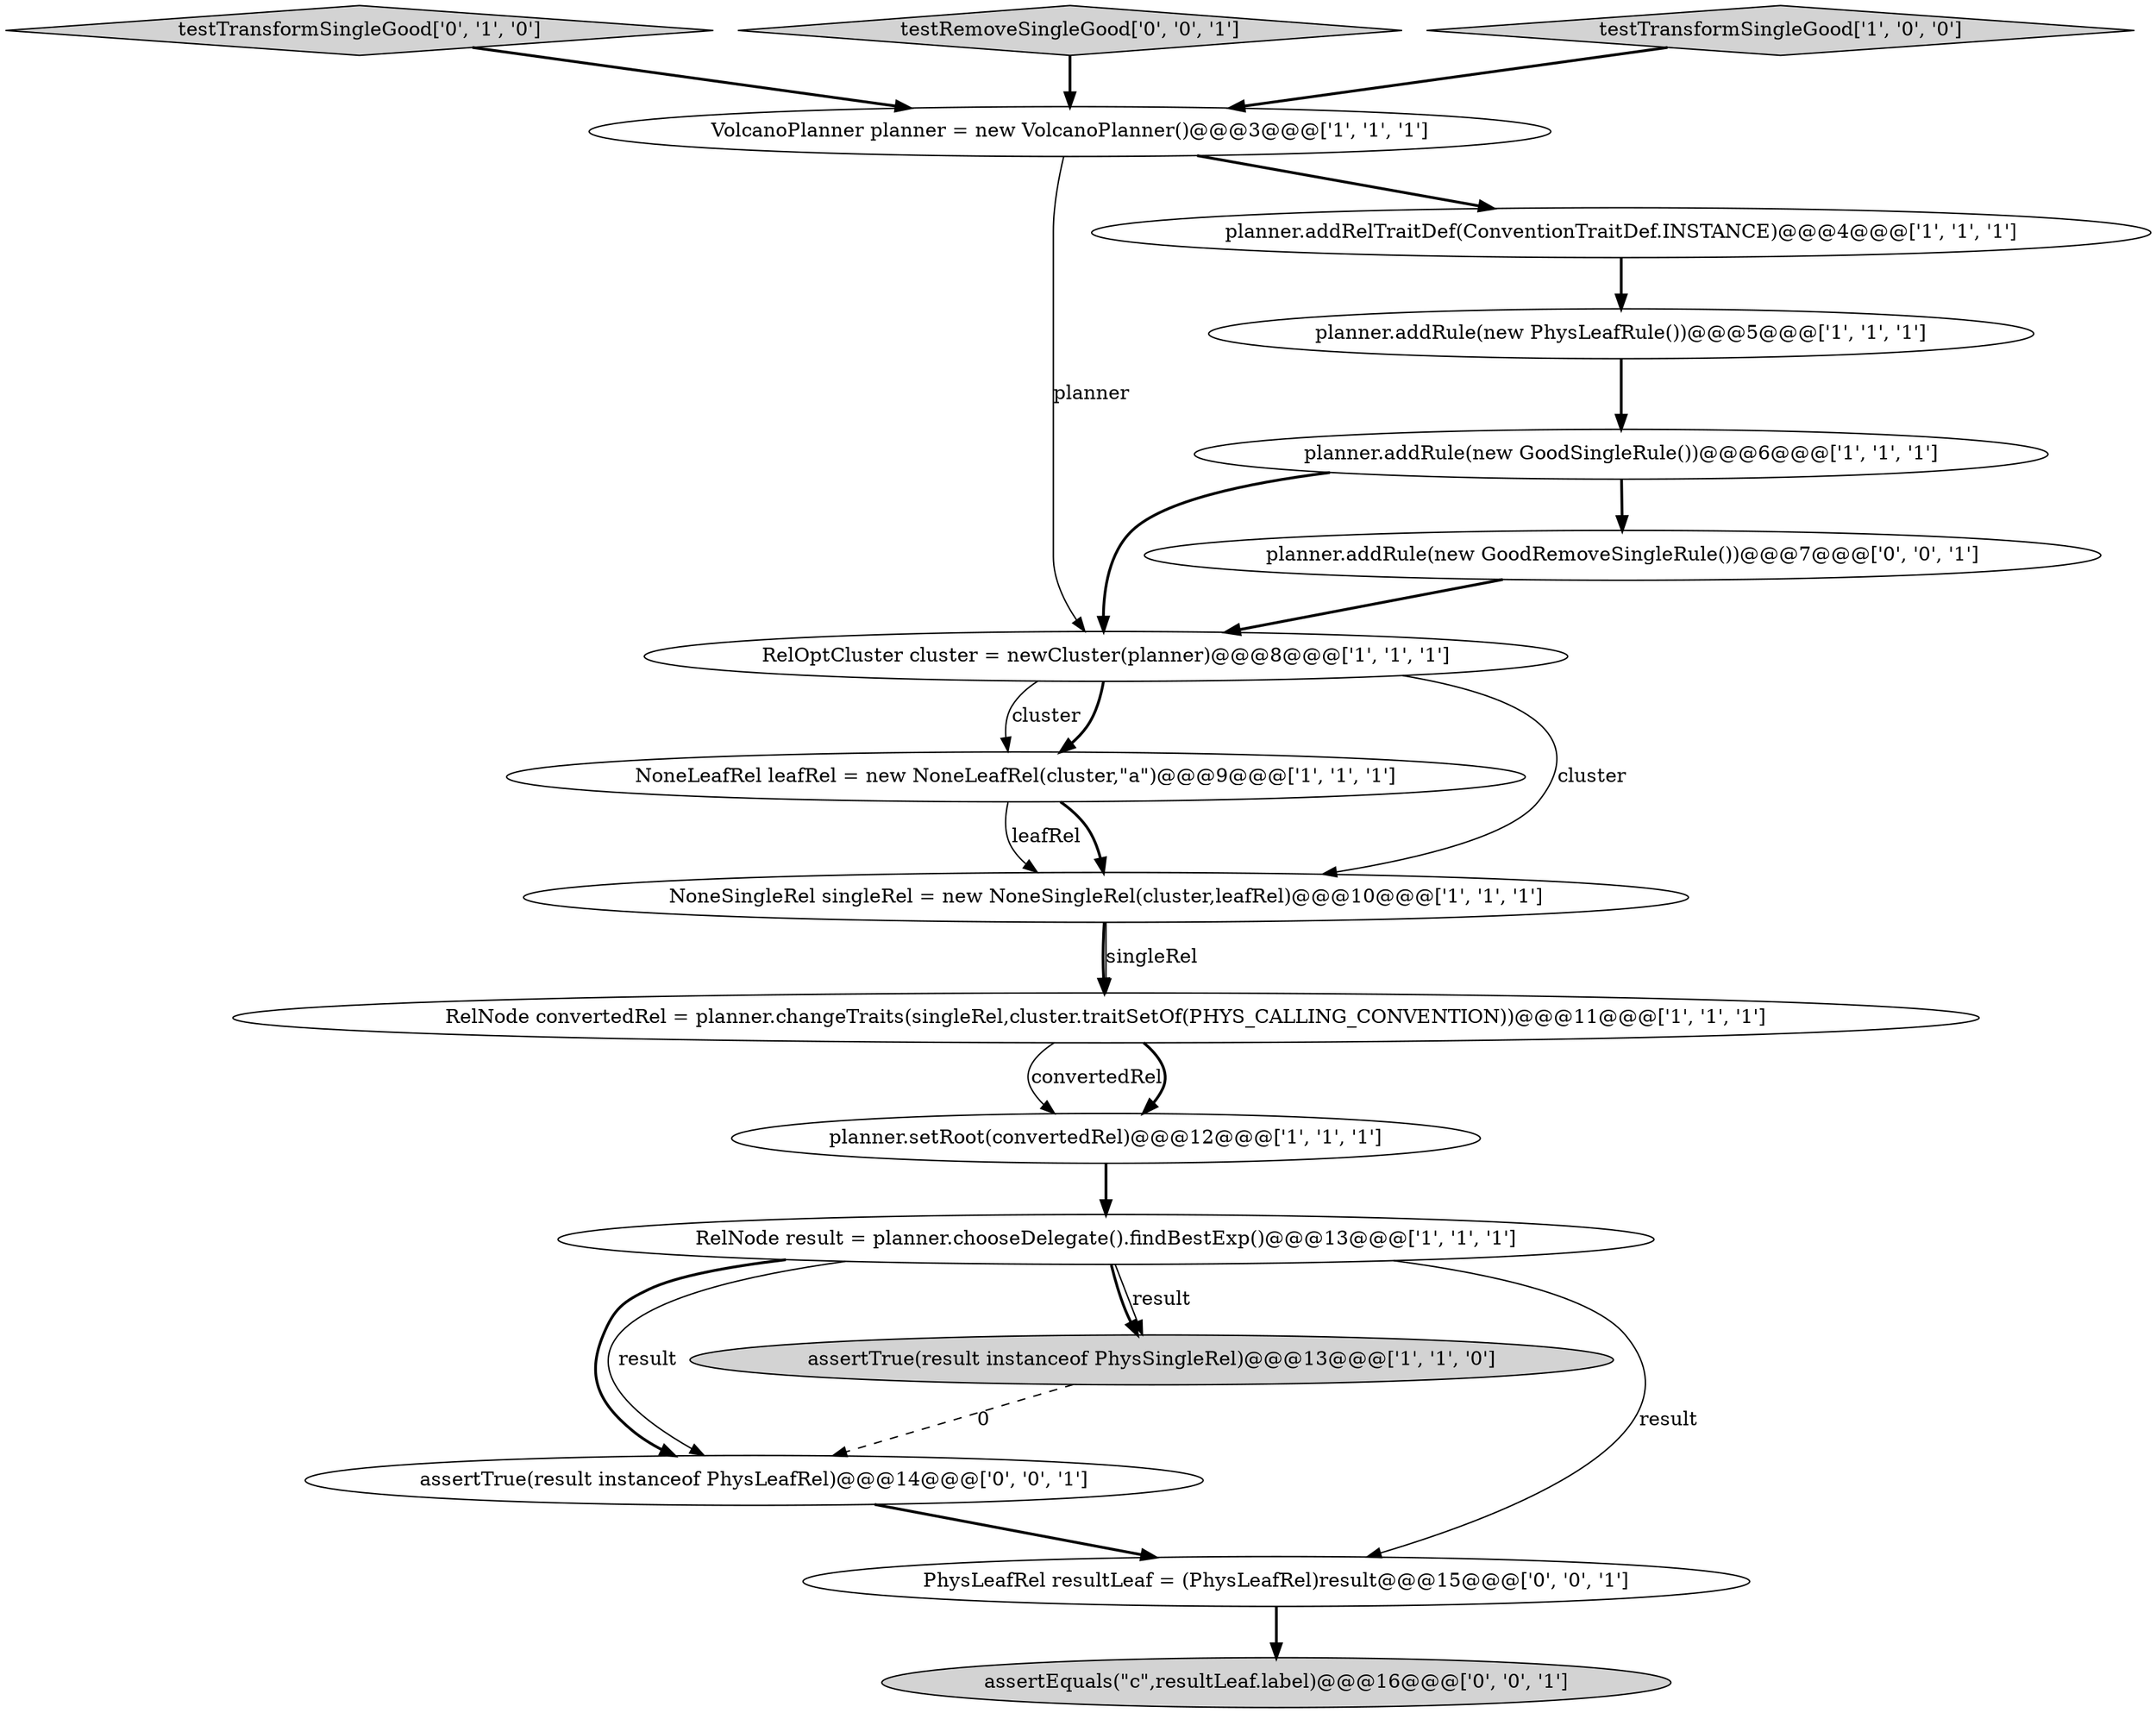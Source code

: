 digraph {
6 [style = filled, label = "RelNode convertedRel = planner.changeTraits(singleRel,cluster.traitSetOf(PHYS_CALLING_CONVENTION))@@@11@@@['1', '1', '1']", fillcolor = white, shape = ellipse image = "AAA0AAABBB1BBB"];
13 [style = filled, label = "assertTrue(result instanceof PhysLeafRel)@@@14@@@['0', '0', '1']", fillcolor = white, shape = ellipse image = "AAA0AAABBB3BBB"];
14 [style = filled, label = "planner.addRule(new GoodRemoveSingleRule())@@@7@@@['0', '0', '1']", fillcolor = white, shape = ellipse image = "AAA0AAABBB3BBB"];
15 [style = filled, label = "PhysLeafRel resultLeaf = (PhysLeafRel)result@@@15@@@['0', '0', '1']", fillcolor = white, shape = ellipse image = "AAA0AAABBB3BBB"];
16 [style = filled, label = "assertEquals(\"c\",resultLeaf.label)@@@16@@@['0', '0', '1']", fillcolor = lightgray, shape = ellipse image = "AAA0AAABBB3BBB"];
2 [style = filled, label = "RelOptCluster cluster = newCluster(planner)@@@8@@@['1', '1', '1']", fillcolor = white, shape = ellipse image = "AAA0AAABBB1BBB"];
12 [style = filled, label = "testTransformSingleGood['0', '1', '0']", fillcolor = lightgray, shape = diamond image = "AAA0AAABBB2BBB"];
8 [style = filled, label = "planner.setRoot(convertedRel)@@@12@@@['1', '1', '1']", fillcolor = white, shape = ellipse image = "AAA0AAABBB1BBB"];
3 [style = filled, label = "NoneLeafRel leafRel = new NoneLeafRel(cluster,\"a\")@@@9@@@['1', '1', '1']", fillcolor = white, shape = ellipse image = "AAA0AAABBB1BBB"];
1 [style = filled, label = "VolcanoPlanner planner = new VolcanoPlanner()@@@3@@@['1', '1', '1']", fillcolor = white, shape = ellipse image = "AAA0AAABBB1BBB"];
4 [style = filled, label = "NoneSingleRel singleRel = new NoneSingleRel(cluster,leafRel)@@@10@@@['1', '1', '1']", fillcolor = white, shape = ellipse image = "AAA0AAABBB1BBB"];
0 [style = filled, label = "assertTrue(result instanceof PhysSingleRel)@@@13@@@['1', '1', '0']", fillcolor = lightgray, shape = ellipse image = "AAA0AAABBB1BBB"];
10 [style = filled, label = "planner.addRelTraitDef(ConventionTraitDef.INSTANCE)@@@4@@@['1', '1', '1']", fillcolor = white, shape = ellipse image = "AAA0AAABBB1BBB"];
11 [style = filled, label = "planner.addRule(new GoodSingleRule())@@@6@@@['1', '1', '1']", fillcolor = white, shape = ellipse image = "AAA0AAABBB1BBB"];
17 [style = filled, label = "testRemoveSingleGood['0', '0', '1']", fillcolor = lightgray, shape = diamond image = "AAA0AAABBB3BBB"];
5 [style = filled, label = "planner.addRule(new PhysLeafRule())@@@5@@@['1', '1', '1']", fillcolor = white, shape = ellipse image = "AAA0AAABBB1BBB"];
9 [style = filled, label = "RelNode result = planner.chooseDelegate().findBestExp()@@@13@@@['1', '1', '1']", fillcolor = white, shape = ellipse image = "AAA0AAABBB1BBB"];
7 [style = filled, label = "testTransformSingleGood['1', '0', '0']", fillcolor = lightgray, shape = diamond image = "AAA0AAABBB1BBB"];
7->1 [style = bold, label=""];
9->0 [style = bold, label=""];
17->1 [style = bold, label=""];
6->8 [style = solid, label="convertedRel"];
11->14 [style = bold, label=""];
4->6 [style = bold, label=""];
2->4 [style = solid, label="cluster"];
9->13 [style = solid, label="result"];
2->3 [style = bold, label=""];
15->16 [style = bold, label=""];
12->1 [style = bold, label=""];
3->4 [style = bold, label=""];
11->2 [style = bold, label=""];
3->4 [style = solid, label="leafRel"];
1->2 [style = solid, label="planner"];
10->5 [style = bold, label=""];
2->3 [style = solid, label="cluster"];
0->13 [style = dashed, label="0"];
6->8 [style = bold, label=""];
8->9 [style = bold, label=""];
9->0 [style = solid, label="result"];
5->11 [style = bold, label=""];
14->2 [style = bold, label=""];
13->15 [style = bold, label=""];
4->6 [style = solid, label="singleRel"];
9->15 [style = solid, label="result"];
1->10 [style = bold, label=""];
9->13 [style = bold, label=""];
}
